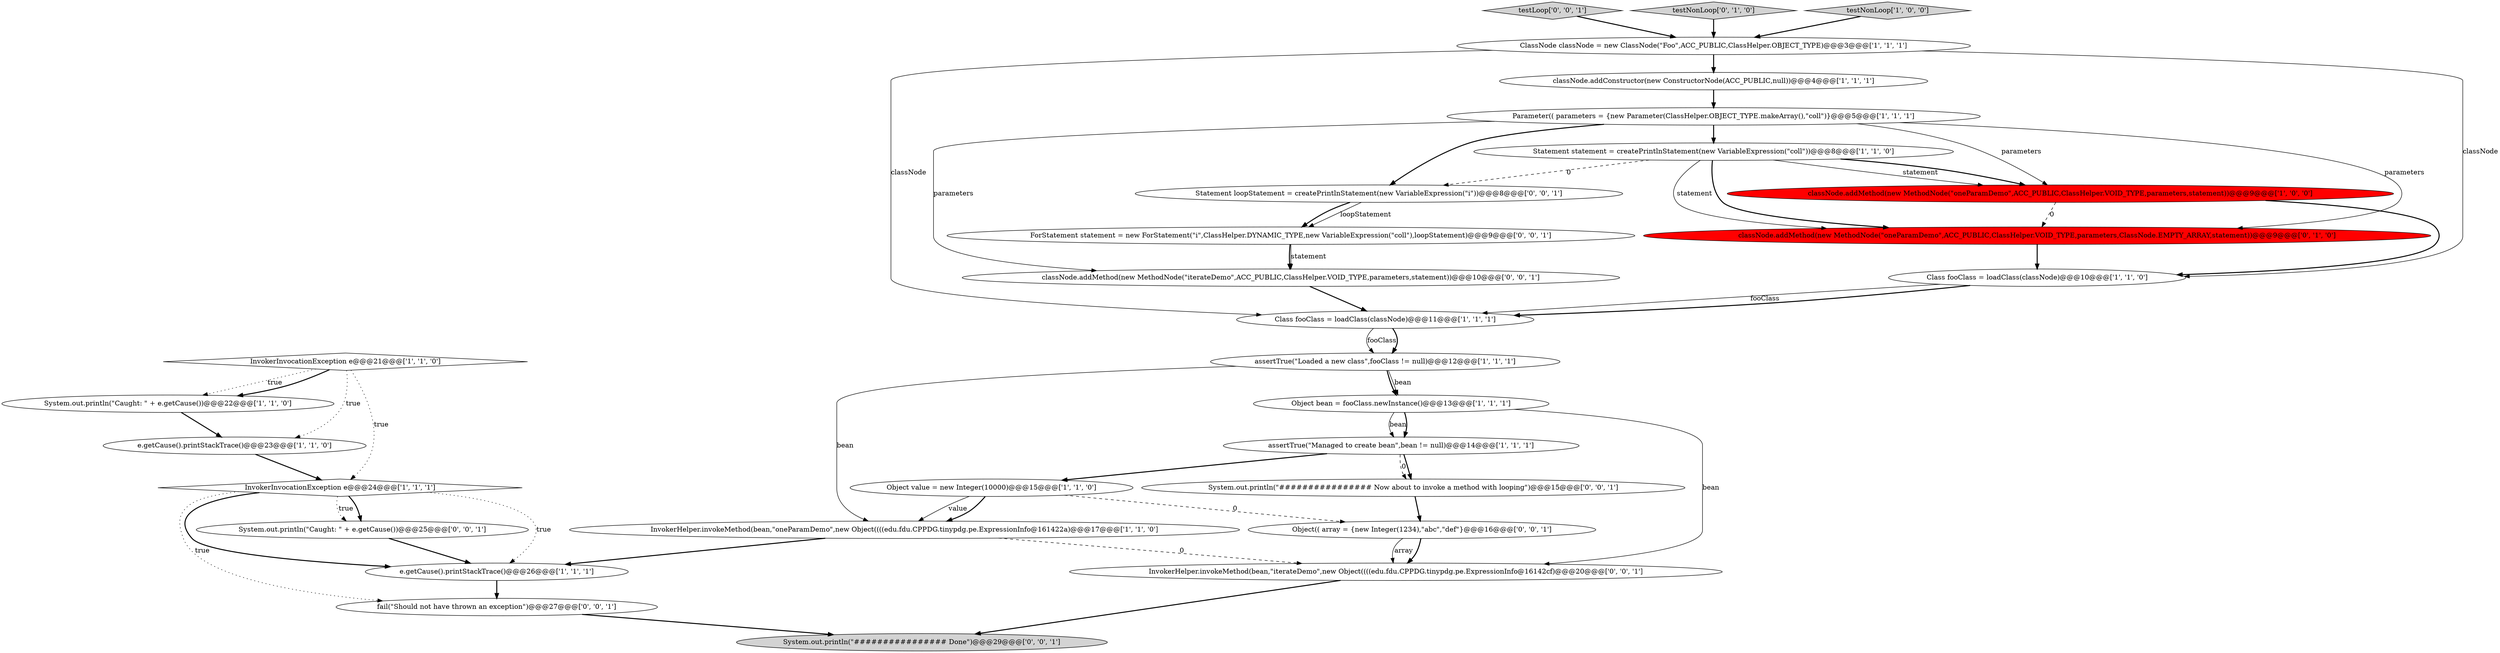 digraph {
4 [style = filled, label = "Class fooClass = loadClass(classNode)@@@10@@@['1', '1', '0']", fillcolor = white, shape = ellipse image = "AAA0AAABBB1BBB"];
14 [style = filled, label = "InvokerInvocationException e@@@21@@@['1', '1', '0']", fillcolor = white, shape = diamond image = "AAA0AAABBB1BBB"];
12 [style = filled, label = "Statement statement = createPrintlnStatement(new VariableExpression(\"coll\"))@@@8@@@['1', '1', '0']", fillcolor = white, shape = ellipse image = "AAA0AAABBB1BBB"];
27 [style = filled, label = "Statement loopStatement = createPrintlnStatement(new VariableExpression(\"i\"))@@@8@@@['0', '0', '1']", fillcolor = white, shape = ellipse image = "AAA0AAABBB3BBB"];
15 [style = filled, label = "InvokerHelper.invokeMethod(bean,\"oneParamDemo\",new Object((((edu.fdu.CPPDG.tinypdg.pe.ExpressionInfo@161422a)@@@17@@@['1', '1', '0']", fillcolor = white, shape = ellipse image = "AAA0AAABBB1BBB"];
11 [style = filled, label = "Class fooClass = loadClass(classNode)@@@11@@@['1', '1', '1']", fillcolor = white, shape = ellipse image = "AAA0AAABBB1BBB"];
28 [style = filled, label = "InvokerHelper.invokeMethod(bean,\"iterateDemo\",new Object((((edu.fdu.CPPDG.tinypdg.pe.ExpressionInfo@16142cf)@@@20@@@['0', '0', '1']", fillcolor = white, shape = ellipse image = "AAA0AAABBB3BBB"];
25 [style = filled, label = "System.out.println(\"################ Done\")@@@29@@@['0', '0', '1']", fillcolor = lightgray, shape = ellipse image = "AAA0AAABBB3BBB"];
2 [style = filled, label = "Object value = new Integer(10000)@@@15@@@['1', '1', '0']", fillcolor = white, shape = ellipse image = "AAA0AAABBB1BBB"];
29 [style = filled, label = "System.out.println(\"################ Now about to invoke a method with looping\")@@@15@@@['0', '0', '1']", fillcolor = white, shape = ellipse image = "AAA0AAABBB3BBB"];
20 [style = filled, label = "System.out.println(\"Caught: \" + e.getCause())@@@25@@@['0', '0', '1']", fillcolor = white, shape = ellipse image = "AAA0AAABBB3BBB"];
24 [style = filled, label = "fail(\"Should not have thrown an exception\")@@@27@@@['0', '0', '1']", fillcolor = white, shape = ellipse image = "AAA0AAABBB3BBB"];
9 [style = filled, label = "ClassNode classNode = new ClassNode(\"Foo\",ACC_PUBLIC,ClassHelper.OBJECT_TYPE)@@@3@@@['1', '1', '1']", fillcolor = white, shape = ellipse image = "AAA0AAABBB1BBB"];
13 [style = filled, label = "System.out.println(\"Caught: \" + e.getCause())@@@22@@@['1', '1', '0']", fillcolor = white, shape = ellipse image = "AAA0AAABBB1BBB"];
0 [style = filled, label = "Object bean = fooClass.newInstance()@@@13@@@['1', '1', '1']", fillcolor = white, shape = ellipse image = "AAA0AAABBB1BBB"];
22 [style = filled, label = "Object(( array = {new Integer(1234),\"abc\",\"def\"}@@@16@@@['0', '0', '1']", fillcolor = white, shape = ellipse image = "AAA0AAABBB3BBB"];
16 [style = filled, label = "classNode.addMethod(new MethodNode(\"oneParamDemo\",ACC_PUBLIC,ClassHelper.VOID_TYPE,parameters,statement))@@@9@@@['1', '0', '0']", fillcolor = red, shape = ellipse image = "AAA1AAABBB1BBB"];
8 [style = filled, label = "Parameter(( parameters = {new Parameter(ClassHelper.OBJECT_TYPE.makeArray(),\"coll\")}@@@5@@@['1', '1', '1']", fillcolor = white, shape = ellipse image = "AAA0AAABBB1BBB"];
6 [style = filled, label = "classNode.addConstructor(new ConstructorNode(ACC_PUBLIC,null))@@@4@@@['1', '1', '1']", fillcolor = white, shape = ellipse image = "AAA0AAABBB1BBB"];
7 [style = filled, label = "e.getCause().printStackTrace()@@@23@@@['1', '1', '0']", fillcolor = white, shape = ellipse image = "AAA0AAABBB1BBB"];
5 [style = filled, label = "e.getCause().printStackTrace()@@@26@@@['1', '1', '1']", fillcolor = white, shape = ellipse image = "AAA0AAABBB1BBB"];
3 [style = filled, label = "InvokerInvocationException e@@@24@@@['1', '1', '1']", fillcolor = white, shape = diamond image = "AAA0AAABBB1BBB"];
18 [style = filled, label = "classNode.addMethod(new MethodNode(\"oneParamDemo\",ACC_PUBLIC,ClassHelper.VOID_TYPE,parameters,ClassNode.EMPTY_ARRAY,statement))@@@9@@@['0', '1', '0']", fillcolor = red, shape = ellipse image = "AAA1AAABBB2BBB"];
21 [style = filled, label = "classNode.addMethod(new MethodNode(\"iterateDemo\",ACC_PUBLIC,ClassHelper.VOID_TYPE,parameters,statement))@@@10@@@['0', '0', '1']", fillcolor = white, shape = ellipse image = "AAA0AAABBB3BBB"];
1 [style = filled, label = "assertTrue(\"Loaded a new class\",fooClass != null)@@@12@@@['1', '1', '1']", fillcolor = white, shape = ellipse image = "AAA0AAABBB1BBB"];
26 [style = filled, label = "testLoop['0', '0', '1']", fillcolor = lightgray, shape = diamond image = "AAA0AAABBB3BBB"];
19 [style = filled, label = "testNonLoop['0', '1', '0']", fillcolor = lightgray, shape = diamond image = "AAA0AAABBB2BBB"];
10 [style = filled, label = "assertTrue(\"Managed to create bean\",bean != null)@@@14@@@['1', '1', '1']", fillcolor = white, shape = ellipse image = "AAA0AAABBB1BBB"];
17 [style = filled, label = "testNonLoop['1', '0', '0']", fillcolor = lightgray, shape = diamond image = "AAA0AAABBB1BBB"];
23 [style = filled, label = "ForStatement statement = new ForStatement(\"i\",ClassHelper.DYNAMIC_TYPE,new VariableExpression(\"coll\"),loopStatement)@@@9@@@['0', '0', '1']", fillcolor = white, shape = ellipse image = "AAA0AAABBB3BBB"];
23->21 [style = solid, label="statement"];
12->16 [style = solid, label="statement"];
11->1 [style = solid, label="fooClass"];
4->11 [style = solid, label="fooClass"];
15->28 [style = dashed, label="0"];
11->1 [style = bold, label=""];
8->18 [style = solid, label="parameters"];
17->9 [style = bold, label=""];
8->16 [style = solid, label="parameters"];
26->9 [style = bold, label=""];
1->0 [style = solid, label="bean"];
0->10 [style = solid, label="bean"];
22->28 [style = bold, label=""];
9->4 [style = solid, label="classNode"];
12->16 [style = bold, label=""];
1->0 [style = bold, label=""];
16->18 [style = dashed, label="0"];
10->29 [style = dashed, label="0"];
7->3 [style = bold, label=""];
15->5 [style = bold, label=""];
2->15 [style = solid, label="value"];
9->6 [style = bold, label=""];
20->5 [style = bold, label=""];
14->13 [style = dotted, label="true"];
3->24 [style = dotted, label="true"];
0->10 [style = bold, label=""];
3->5 [style = bold, label=""];
3->20 [style = bold, label=""];
3->5 [style = dotted, label="true"];
18->4 [style = bold, label=""];
23->21 [style = bold, label=""];
19->9 [style = bold, label=""];
21->11 [style = bold, label=""];
10->29 [style = bold, label=""];
13->7 [style = bold, label=""];
24->25 [style = bold, label=""];
5->24 [style = bold, label=""];
22->28 [style = solid, label="array"];
1->15 [style = solid, label="bean"];
2->15 [style = bold, label=""];
6->8 [style = bold, label=""];
12->18 [style = bold, label=""];
9->11 [style = solid, label="classNode"];
8->21 [style = solid, label="parameters"];
27->23 [style = solid, label="loopStatement"];
14->7 [style = dotted, label="true"];
28->25 [style = bold, label=""];
14->3 [style = dotted, label="true"];
12->27 [style = dashed, label="0"];
10->2 [style = bold, label=""];
27->23 [style = bold, label=""];
14->13 [style = bold, label=""];
29->22 [style = bold, label=""];
16->4 [style = bold, label=""];
4->11 [style = bold, label=""];
8->27 [style = bold, label=""];
12->18 [style = solid, label="statement"];
2->22 [style = dashed, label="0"];
0->28 [style = solid, label="bean"];
8->12 [style = bold, label=""];
3->20 [style = dotted, label="true"];
}
